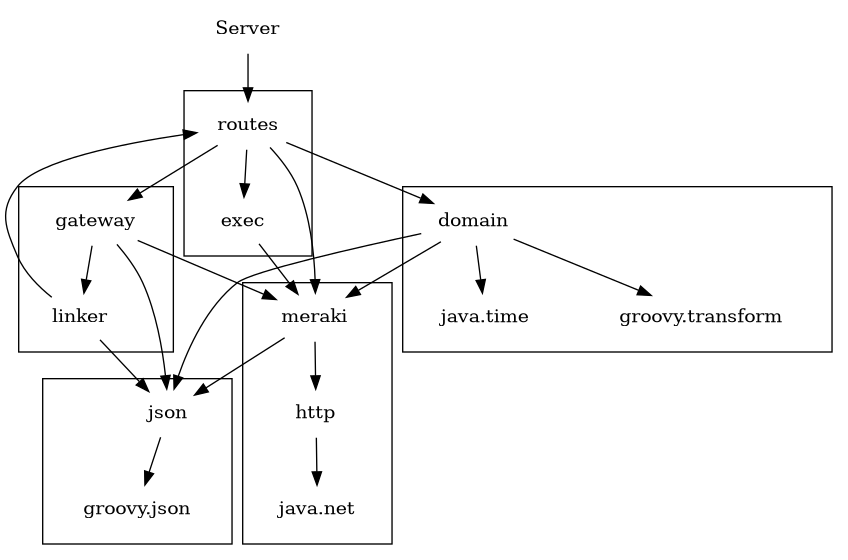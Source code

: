 @startuml
digraph G {
     bgcolor="transparent"
     node[style=filled color=white]
     

 Server -> routes

 gateway -> json
 gateway -> meraki

 domain -> json
 domain -> meraki

 routes -> meraki
 routes -> domain

 exec   -> meraki
 linker -> json
 linker -> routes

subgraph cluster4 {
 gateway -> linker
}

subgraph cluster3 {
 json -> "groovy.json"
}

subgraph cluster1 {
 domain -> "java.time"
 domain -> "groovy.transform"
}

subgraph cluster2 {
 routes -> gateway
 routes -> exec
}

subgraph cluster0 {
 meraki -> json
 meraki -> http
 http   -> "java.net"
}

}

@enduml
